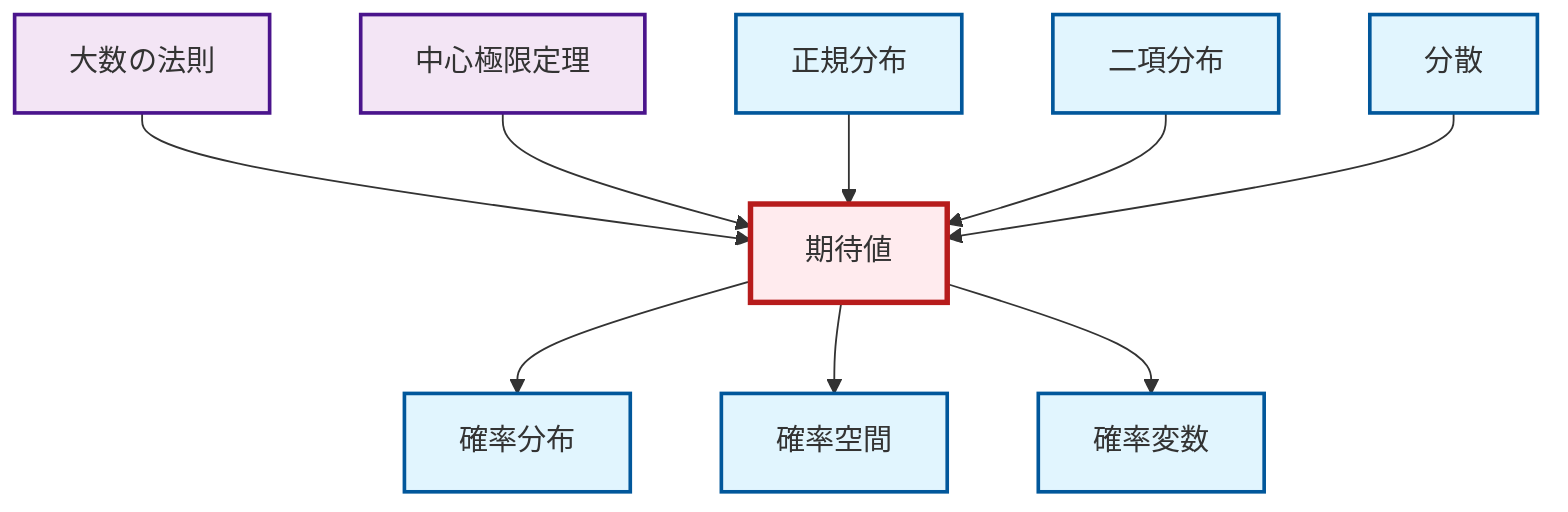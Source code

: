 graph TD
    classDef definition fill:#e1f5fe,stroke:#01579b,stroke-width:2px
    classDef theorem fill:#f3e5f5,stroke:#4a148c,stroke-width:2px
    classDef axiom fill:#fff3e0,stroke:#e65100,stroke-width:2px
    classDef example fill:#e8f5e9,stroke:#1b5e20,stroke-width:2px
    classDef current fill:#ffebee,stroke:#b71c1c,stroke-width:3px
    def-probability-space["確率空間"]:::definition
    def-expectation["期待値"]:::definition
    thm-central-limit["中心極限定理"]:::theorem
    def-probability-distribution["確率分布"]:::definition
    thm-law-of-large-numbers["大数の法則"]:::theorem
    def-normal-distribution["正規分布"]:::definition
    def-variance["分散"]:::definition
    def-random-variable["確率変数"]:::definition
    def-binomial-distribution["二項分布"]:::definition
    thm-law-of-large-numbers --> def-expectation
    def-expectation --> def-probability-distribution
    thm-central-limit --> def-expectation
    def-normal-distribution --> def-expectation
    def-expectation --> def-probability-space
    def-expectation --> def-random-variable
    def-binomial-distribution --> def-expectation
    def-variance --> def-expectation
    class def-expectation current